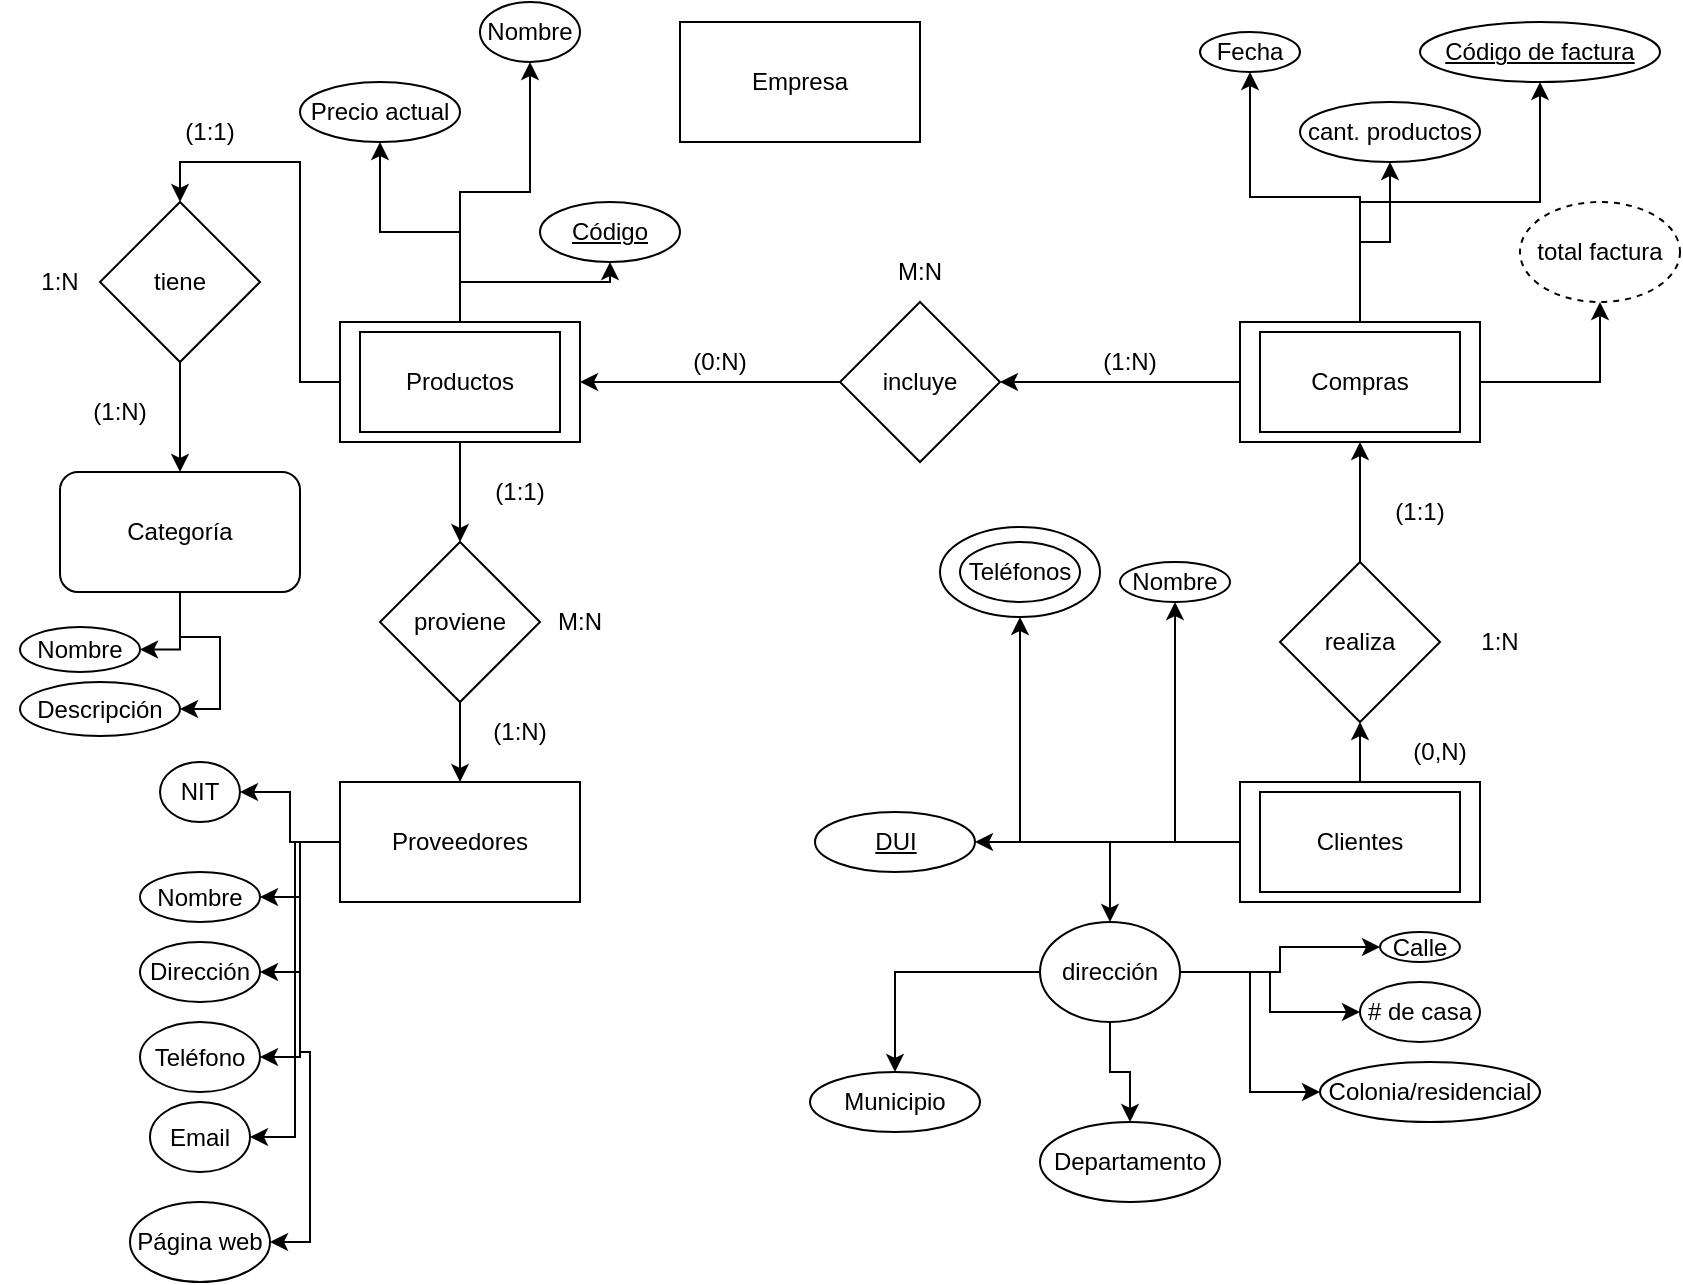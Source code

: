 <mxfile version="24.0.4" type="github">
  <diagram name="Page-1" id="BWioKoqMjTTC1tdOHrym">
    <mxGraphModel dx="1050" dy="557" grid="1" gridSize="10" guides="1" tooltips="1" connect="1" arrows="1" fold="1" page="1" pageScale="1" pageWidth="850" pageHeight="1100" math="0" shadow="0">
      <root>
        <mxCell id="0" />
        <mxCell id="1" parent="0" />
        <mxCell id="THwg99bvutExDF8B8xGS-1" value="Empresa" style="rounded=0;whiteSpace=wrap;html=1;" vertex="1" parent="1">
          <mxGeometry x="340" y="10" width="120" height="60" as="geometry" />
        </mxCell>
        <mxCell id="THwg99bvutExDF8B8xGS-23" style="edgeStyle=orthogonalEdgeStyle;rounded=0;orthogonalLoop=1;jettySize=auto;html=1;entryX=1;entryY=0.5;entryDx=0;entryDy=0;" edge="1" parent="1" source="THwg99bvutExDF8B8xGS-2" target="THwg99bvutExDF8B8xGS-19">
          <mxGeometry relative="1" as="geometry" />
        </mxCell>
        <mxCell id="THwg99bvutExDF8B8xGS-87" style="edgeStyle=orthogonalEdgeStyle;rounded=0;orthogonalLoop=1;jettySize=auto;html=1;" edge="1" parent="1" source="THwg99bvutExDF8B8xGS-2" target="THwg99bvutExDF8B8xGS-82">
          <mxGeometry relative="1" as="geometry" />
        </mxCell>
        <mxCell id="THwg99bvutExDF8B8xGS-88" style="edgeStyle=orthogonalEdgeStyle;rounded=0;orthogonalLoop=1;jettySize=auto;html=1;entryX=1;entryY=0.5;entryDx=0;entryDy=0;" edge="1" parent="1" source="THwg99bvutExDF8B8xGS-2" target="THwg99bvutExDF8B8xGS-83">
          <mxGeometry relative="1" as="geometry" />
        </mxCell>
        <mxCell id="THwg99bvutExDF8B8xGS-89" style="edgeStyle=orthogonalEdgeStyle;rounded=0;orthogonalLoop=1;jettySize=auto;html=1;entryX=1;entryY=0.5;entryDx=0;entryDy=0;" edge="1" parent="1" source="THwg99bvutExDF8B8xGS-2" target="THwg99bvutExDF8B8xGS-84">
          <mxGeometry relative="1" as="geometry" />
        </mxCell>
        <mxCell id="THwg99bvutExDF8B8xGS-90" style="edgeStyle=orthogonalEdgeStyle;rounded=0;orthogonalLoop=1;jettySize=auto;html=1;entryX=1;entryY=0.5;entryDx=0;entryDy=0;" edge="1" parent="1" source="THwg99bvutExDF8B8xGS-2" target="THwg99bvutExDF8B8xGS-85">
          <mxGeometry relative="1" as="geometry" />
        </mxCell>
        <mxCell id="THwg99bvutExDF8B8xGS-91" style="edgeStyle=orthogonalEdgeStyle;rounded=0;orthogonalLoop=1;jettySize=auto;html=1;entryX=1;entryY=0.5;entryDx=0;entryDy=0;" edge="1" parent="1" source="THwg99bvutExDF8B8xGS-2" target="THwg99bvutExDF8B8xGS-86">
          <mxGeometry relative="1" as="geometry" />
        </mxCell>
        <mxCell id="THwg99bvutExDF8B8xGS-2" value="Proveedores" style="rounded=0;whiteSpace=wrap;html=1;" vertex="1" parent="1">
          <mxGeometry x="170" y="390" width="120" height="60" as="geometry" />
        </mxCell>
        <mxCell id="THwg99bvutExDF8B8xGS-14" style="edgeStyle=orthogonalEdgeStyle;rounded=0;orthogonalLoop=1;jettySize=auto;html=1;entryX=0.5;entryY=0;entryDx=0;entryDy=0;" edge="1" parent="1" source="THwg99bvutExDF8B8xGS-3" target="THwg99bvutExDF8B8xGS-9">
          <mxGeometry relative="1" as="geometry" />
        </mxCell>
        <mxCell id="THwg99bvutExDF8B8xGS-34" style="edgeStyle=orthogonalEdgeStyle;rounded=0;orthogonalLoop=1;jettySize=auto;html=1;entryX=0.5;entryY=1;entryDx=0;entryDy=0;" edge="1" parent="1" source="THwg99bvutExDF8B8xGS-3" target="THwg99bvutExDF8B8xGS-28">
          <mxGeometry relative="1" as="geometry" />
        </mxCell>
        <mxCell id="THwg99bvutExDF8B8xGS-72" style="edgeStyle=orthogonalEdgeStyle;rounded=0;orthogonalLoop=1;jettySize=auto;html=1;entryX=0.5;entryY=1;entryDx=0;entryDy=0;" edge="1" parent="1" source="THwg99bvutExDF8B8xGS-3" target="THwg99bvutExDF8B8xGS-70">
          <mxGeometry relative="1" as="geometry" />
        </mxCell>
        <mxCell id="THwg99bvutExDF8B8xGS-73" style="edgeStyle=orthogonalEdgeStyle;rounded=0;orthogonalLoop=1;jettySize=auto;html=1;" edge="1" parent="1" source="THwg99bvutExDF8B8xGS-3" target="THwg99bvutExDF8B8xGS-69">
          <mxGeometry relative="1" as="geometry" />
        </mxCell>
        <mxCell id="THwg99bvutExDF8B8xGS-106" style="edgeStyle=orthogonalEdgeStyle;rounded=0;orthogonalLoop=1;jettySize=auto;html=1;entryX=0.5;entryY=0;entryDx=0;entryDy=0;" edge="1" parent="1" source="THwg99bvutExDF8B8xGS-3" target="THwg99bvutExDF8B8xGS-105">
          <mxGeometry relative="1" as="geometry" />
        </mxCell>
        <mxCell id="THwg99bvutExDF8B8xGS-3" value="Productos" style="rounded=0;whiteSpace=wrap;html=1;" vertex="1" parent="1">
          <mxGeometry x="170" y="160" width="120" height="60" as="geometry" />
        </mxCell>
        <mxCell id="THwg99bvutExDF8B8xGS-10" style="edgeStyle=orthogonalEdgeStyle;rounded=0;orthogonalLoop=1;jettySize=auto;html=1;" edge="1" parent="1" source="THwg99bvutExDF8B8xGS-4" target="THwg99bvutExDF8B8xGS-7">
          <mxGeometry relative="1" as="geometry" />
        </mxCell>
        <mxCell id="THwg99bvutExDF8B8xGS-24" style="edgeStyle=orthogonalEdgeStyle;rounded=0;orthogonalLoop=1;jettySize=auto;html=1;entryX=1;entryY=0.5;entryDx=0;entryDy=0;" edge="1" parent="1" source="THwg99bvutExDF8B8xGS-4" target="THwg99bvutExDF8B8xGS-20">
          <mxGeometry relative="1" as="geometry" />
        </mxCell>
        <mxCell id="THwg99bvutExDF8B8xGS-26" style="edgeStyle=orthogonalEdgeStyle;rounded=0;orthogonalLoop=1;jettySize=auto;html=1;" edge="1" parent="1" source="THwg99bvutExDF8B8xGS-4" target="THwg99bvutExDF8B8xGS-21">
          <mxGeometry relative="1" as="geometry" />
        </mxCell>
        <mxCell id="THwg99bvutExDF8B8xGS-55" style="edgeStyle=orthogonalEdgeStyle;rounded=0;orthogonalLoop=1;jettySize=auto;html=1;entryX=0.5;entryY=1;entryDx=0;entryDy=0;" edge="1" parent="1" source="THwg99bvutExDF8B8xGS-4" target="THwg99bvutExDF8B8xGS-54">
          <mxGeometry relative="1" as="geometry" />
        </mxCell>
        <mxCell id="THwg99bvutExDF8B8xGS-57" style="edgeStyle=orthogonalEdgeStyle;rounded=0;orthogonalLoop=1;jettySize=auto;html=1;entryX=0.5;entryY=1;entryDx=0;entryDy=0;" edge="1" parent="1" source="THwg99bvutExDF8B8xGS-4" target="THwg99bvutExDF8B8xGS-52">
          <mxGeometry relative="1" as="geometry" />
        </mxCell>
        <mxCell id="THwg99bvutExDF8B8xGS-4" value="Clientes" style="rounded=0;whiteSpace=wrap;html=1;" vertex="1" parent="1">
          <mxGeometry x="620" y="390" width="120" height="60" as="geometry" />
        </mxCell>
        <mxCell id="THwg99bvutExDF8B8xGS-12" style="edgeStyle=orthogonalEdgeStyle;rounded=0;orthogonalLoop=1;jettySize=auto;html=1;entryX=1;entryY=0.5;entryDx=0;entryDy=0;" edge="1" parent="1" source="THwg99bvutExDF8B8xGS-5" target="THwg99bvutExDF8B8xGS-8">
          <mxGeometry relative="1" as="geometry" />
        </mxCell>
        <mxCell id="THwg99bvutExDF8B8xGS-37" style="edgeStyle=orthogonalEdgeStyle;rounded=0;orthogonalLoop=1;jettySize=auto;html=1;entryX=0.5;entryY=1;entryDx=0;entryDy=0;" edge="1" parent="1" source="THwg99bvutExDF8B8xGS-5" target="THwg99bvutExDF8B8xGS-35">
          <mxGeometry relative="1" as="geometry" />
        </mxCell>
        <mxCell id="THwg99bvutExDF8B8xGS-39" style="edgeStyle=orthogonalEdgeStyle;rounded=0;orthogonalLoop=1;jettySize=auto;html=1;entryX=0.5;entryY=1;entryDx=0;entryDy=0;" edge="1" parent="1" source="THwg99bvutExDF8B8xGS-5" target="THwg99bvutExDF8B8xGS-36">
          <mxGeometry relative="1" as="geometry" />
        </mxCell>
        <mxCell id="THwg99bvutExDF8B8xGS-48" style="edgeStyle=orthogonalEdgeStyle;rounded=0;orthogonalLoop=1;jettySize=auto;html=1;entryX=0.5;entryY=1;entryDx=0;entryDy=0;" edge="1" parent="1" source="THwg99bvutExDF8B8xGS-5" target="THwg99bvutExDF8B8xGS-47">
          <mxGeometry relative="1" as="geometry" />
        </mxCell>
        <mxCell id="THwg99bvutExDF8B8xGS-50" style="edgeStyle=orthogonalEdgeStyle;rounded=0;orthogonalLoop=1;jettySize=auto;html=1;entryX=0.5;entryY=1;entryDx=0;entryDy=0;" edge="1" parent="1" source="THwg99bvutExDF8B8xGS-5" target="THwg99bvutExDF8B8xGS-45">
          <mxGeometry relative="1" as="geometry" />
        </mxCell>
        <mxCell id="THwg99bvutExDF8B8xGS-5" value="Compras" style="rounded=0;whiteSpace=wrap;html=1;" vertex="1" parent="1">
          <mxGeometry x="620" y="160" width="120" height="60" as="geometry" />
        </mxCell>
        <mxCell id="THwg99bvutExDF8B8xGS-11" style="edgeStyle=orthogonalEdgeStyle;rounded=0;orthogonalLoop=1;jettySize=auto;html=1;entryX=0.5;entryY=1;entryDx=0;entryDy=0;" edge="1" parent="1" source="THwg99bvutExDF8B8xGS-7" target="THwg99bvutExDF8B8xGS-5">
          <mxGeometry relative="1" as="geometry" />
        </mxCell>
        <mxCell id="THwg99bvutExDF8B8xGS-7" value="realiza" style="rhombus;whiteSpace=wrap;html=1;" vertex="1" parent="1">
          <mxGeometry x="640" y="280" width="80" height="80" as="geometry" />
        </mxCell>
        <mxCell id="THwg99bvutExDF8B8xGS-13" style="edgeStyle=orthogonalEdgeStyle;rounded=0;orthogonalLoop=1;jettySize=auto;html=1;entryX=1;entryY=0.5;entryDx=0;entryDy=0;" edge="1" parent="1" source="THwg99bvutExDF8B8xGS-8" target="THwg99bvutExDF8B8xGS-3">
          <mxGeometry relative="1" as="geometry" />
        </mxCell>
        <mxCell id="THwg99bvutExDF8B8xGS-8" value="incluye" style="rhombus;whiteSpace=wrap;html=1;" vertex="1" parent="1">
          <mxGeometry x="420" y="150" width="80" height="80" as="geometry" />
        </mxCell>
        <mxCell id="THwg99bvutExDF8B8xGS-15" style="edgeStyle=orthogonalEdgeStyle;rounded=0;orthogonalLoop=1;jettySize=auto;html=1;entryX=0.5;entryY=0;entryDx=0;entryDy=0;" edge="1" parent="1" source="THwg99bvutExDF8B8xGS-9" target="THwg99bvutExDF8B8xGS-2">
          <mxGeometry relative="1" as="geometry" />
        </mxCell>
        <mxCell id="THwg99bvutExDF8B8xGS-9" value="proviene" style="rhombus;whiteSpace=wrap;html=1;" vertex="1" parent="1">
          <mxGeometry x="190" y="270" width="80" height="80" as="geometry" />
        </mxCell>
        <mxCell id="THwg99bvutExDF8B8xGS-16" value="" style="rounded=0;whiteSpace=wrap;html=1;fillColor=none;" vertex="1" parent="1">
          <mxGeometry x="180" y="165" width="100" height="50" as="geometry" />
        </mxCell>
        <mxCell id="THwg99bvutExDF8B8xGS-17" value="" style="rounded=0;whiteSpace=wrap;html=1;fillColor=none;" vertex="1" parent="1">
          <mxGeometry x="630" y="165" width="100" height="50" as="geometry" />
        </mxCell>
        <mxCell id="THwg99bvutExDF8B8xGS-18" value="" style="rounded=0;whiteSpace=wrap;html=1;fillColor=none;" vertex="1" parent="1">
          <mxGeometry x="630" y="395" width="100" height="50" as="geometry" />
        </mxCell>
        <mxCell id="THwg99bvutExDF8B8xGS-19" value="NIT" style="ellipse;whiteSpace=wrap;html=1;" vertex="1" parent="1">
          <mxGeometry x="80" y="380" width="40" height="30" as="geometry" />
        </mxCell>
        <mxCell id="THwg99bvutExDF8B8xGS-20" value="&lt;u&gt;DUI&lt;/u&gt;" style="ellipse;whiteSpace=wrap;html=1;" vertex="1" parent="1">
          <mxGeometry x="407.5" y="405" width="80" height="30" as="geometry" />
        </mxCell>
        <mxCell id="THwg99bvutExDF8B8xGS-62" style="edgeStyle=orthogonalEdgeStyle;rounded=0;orthogonalLoop=1;jettySize=auto;html=1;entryX=0.5;entryY=0;entryDx=0;entryDy=0;" edge="1" parent="1" source="THwg99bvutExDF8B8xGS-21" target="THwg99bvutExDF8B8xGS-61">
          <mxGeometry relative="1" as="geometry" />
        </mxCell>
        <mxCell id="THwg99bvutExDF8B8xGS-63" style="edgeStyle=orthogonalEdgeStyle;rounded=0;orthogonalLoop=1;jettySize=auto;html=1;entryX=0.5;entryY=0;entryDx=0;entryDy=0;" edge="1" parent="1" source="THwg99bvutExDF8B8xGS-21" target="THwg99bvutExDF8B8xGS-60">
          <mxGeometry relative="1" as="geometry" />
        </mxCell>
        <mxCell id="THwg99bvutExDF8B8xGS-64" style="edgeStyle=orthogonalEdgeStyle;rounded=0;orthogonalLoop=1;jettySize=auto;html=1;entryX=0;entryY=0.5;entryDx=0;entryDy=0;" edge="1" parent="1" source="THwg99bvutExDF8B8xGS-21" target="THwg99bvutExDF8B8xGS-58">
          <mxGeometry relative="1" as="geometry" />
        </mxCell>
        <mxCell id="THwg99bvutExDF8B8xGS-66" style="edgeStyle=orthogonalEdgeStyle;rounded=0;orthogonalLoop=1;jettySize=auto;html=1;entryX=0;entryY=0.5;entryDx=0;entryDy=0;" edge="1" parent="1" source="THwg99bvutExDF8B8xGS-21" target="THwg99bvutExDF8B8xGS-59">
          <mxGeometry relative="1" as="geometry" />
        </mxCell>
        <mxCell id="THwg99bvutExDF8B8xGS-67" style="edgeStyle=orthogonalEdgeStyle;rounded=0;orthogonalLoop=1;jettySize=auto;html=1;entryX=0;entryY=0.5;entryDx=0;entryDy=0;" edge="1" parent="1" source="THwg99bvutExDF8B8xGS-21" target="THwg99bvutExDF8B8xGS-22">
          <mxGeometry relative="1" as="geometry" />
        </mxCell>
        <mxCell id="THwg99bvutExDF8B8xGS-21" value="dirección" style="ellipse;whiteSpace=wrap;html=1;" vertex="1" parent="1">
          <mxGeometry x="520" y="460" width="70" height="50" as="geometry" />
        </mxCell>
        <mxCell id="THwg99bvutExDF8B8xGS-22" value="Colonia/residencial" style="ellipse;whiteSpace=wrap;html=1;" vertex="1" parent="1">
          <mxGeometry x="660" y="530" width="110" height="30" as="geometry" />
        </mxCell>
        <mxCell id="THwg99bvutExDF8B8xGS-28" value="Código" style="ellipse;whiteSpace=wrap;html=1;fontStyle=4" vertex="1" parent="1">
          <mxGeometry x="270" y="100" width="70" height="30" as="geometry" />
        </mxCell>
        <mxCell id="THwg99bvutExDF8B8xGS-35" value="Fecha" style="ellipse;whiteSpace=wrap;html=1;" vertex="1" parent="1">
          <mxGeometry x="600" y="15" width="50" height="20" as="geometry" />
        </mxCell>
        <mxCell id="THwg99bvutExDF8B8xGS-36" value="total factura" style="ellipse;whiteSpace=wrap;html=1;dashed=1;" vertex="1" parent="1">
          <mxGeometry x="760" y="100" width="80" height="50" as="geometry" />
        </mxCell>
        <mxCell id="THwg99bvutExDF8B8xGS-45" value="Código de factura" style="ellipse;whiteSpace=wrap;html=1;fontStyle=4" vertex="1" parent="1">
          <mxGeometry x="710" y="10" width="120" height="30" as="geometry" />
        </mxCell>
        <mxCell id="THwg99bvutExDF8B8xGS-47" value="cant. productos" style="ellipse;whiteSpace=wrap;html=1;" vertex="1" parent="1">
          <mxGeometry x="650" y="50" width="90" height="30" as="geometry" />
        </mxCell>
        <mxCell id="THwg99bvutExDF8B8xGS-52" value="Nombre" style="ellipse;whiteSpace=wrap;html=1;" vertex="1" parent="1">
          <mxGeometry x="560" y="280" width="55" height="20" as="geometry" />
        </mxCell>
        <mxCell id="THwg99bvutExDF8B8xGS-53" value="Teléfonos" style="ellipse;whiteSpace=wrap;html=1;" vertex="1" parent="1">
          <mxGeometry x="480" y="270" width="60" height="30" as="geometry" />
        </mxCell>
        <mxCell id="THwg99bvutExDF8B8xGS-54" value="" style="ellipse;whiteSpace=wrap;html=1;fontColor=default;fillColor=none;" vertex="1" parent="1">
          <mxGeometry x="470" y="262.5" width="80" height="45" as="geometry" />
        </mxCell>
        <mxCell id="THwg99bvutExDF8B8xGS-58" value="Calle" style="ellipse;whiteSpace=wrap;html=1;" vertex="1" parent="1">
          <mxGeometry x="690" y="465" width="40" height="15" as="geometry" />
        </mxCell>
        <mxCell id="THwg99bvutExDF8B8xGS-59" value="# de casa" style="ellipse;whiteSpace=wrap;html=1;" vertex="1" parent="1">
          <mxGeometry x="680" y="490" width="60" height="30" as="geometry" />
        </mxCell>
        <mxCell id="THwg99bvutExDF8B8xGS-60" value="Municipio" style="ellipse;whiteSpace=wrap;html=1;" vertex="1" parent="1">
          <mxGeometry x="405" y="535" width="85" height="30" as="geometry" />
        </mxCell>
        <mxCell id="THwg99bvutExDF8B8xGS-61" value="Departamento" style="ellipse;whiteSpace=wrap;html=1;" vertex="1" parent="1">
          <mxGeometry x="520" y="560" width="90" height="40" as="geometry" />
        </mxCell>
        <mxCell id="THwg99bvutExDF8B8xGS-69" value="Nombre" style="ellipse;whiteSpace=wrap;html=1;" vertex="1" parent="1">
          <mxGeometry x="240" width="50" height="30" as="geometry" />
        </mxCell>
        <mxCell id="THwg99bvutExDF8B8xGS-70" value="Precio actual" style="ellipse;whiteSpace=wrap;html=1;" vertex="1" parent="1">
          <mxGeometry x="150" y="40" width="80" height="30" as="geometry" />
        </mxCell>
        <mxCell id="THwg99bvutExDF8B8xGS-76" value="Nombre" style="ellipse;whiteSpace=wrap;html=1;" vertex="1" parent="1">
          <mxGeometry x="10" y="312.5" width="60" height="22.5" as="geometry" />
        </mxCell>
        <mxCell id="THwg99bvutExDF8B8xGS-79" value="Descripción" style="ellipse;whiteSpace=wrap;html=1;" vertex="1" parent="1">
          <mxGeometry x="10" y="340" width="80" height="27" as="geometry" />
        </mxCell>
        <mxCell id="THwg99bvutExDF8B8xGS-82" value="Nombre" style="ellipse;whiteSpace=wrap;html=1;" vertex="1" parent="1">
          <mxGeometry x="70" y="435" width="60" height="25" as="geometry" />
        </mxCell>
        <mxCell id="THwg99bvutExDF8B8xGS-83" value="Dirección" style="ellipse;whiteSpace=wrap;html=1;" vertex="1" parent="1">
          <mxGeometry x="70" y="470" width="60" height="30" as="geometry" />
        </mxCell>
        <mxCell id="THwg99bvutExDF8B8xGS-84" value="Teléfono" style="ellipse;whiteSpace=wrap;html=1;" vertex="1" parent="1">
          <mxGeometry x="70" y="510" width="60" height="35" as="geometry" />
        </mxCell>
        <mxCell id="THwg99bvutExDF8B8xGS-85" value="Email" style="ellipse;whiteSpace=wrap;html=1;" vertex="1" parent="1">
          <mxGeometry x="75" y="550" width="50" height="35" as="geometry" />
        </mxCell>
        <mxCell id="THwg99bvutExDF8B8xGS-86" value="Página web" style="ellipse;whiteSpace=wrap;html=1;" vertex="1" parent="1">
          <mxGeometry x="65" y="600" width="70" height="40" as="geometry" />
        </mxCell>
        <mxCell id="THwg99bvutExDF8B8xGS-92" value="1:N" style="text;html=1;align=center;verticalAlign=middle;whiteSpace=wrap;rounded=0;" vertex="1" parent="1">
          <mxGeometry x="720" y="305" width="60" height="30" as="geometry" />
        </mxCell>
        <mxCell id="THwg99bvutExDF8B8xGS-93" value="M:N" style="text;html=1;align=center;verticalAlign=middle;whiteSpace=wrap;rounded=0;" vertex="1" parent="1">
          <mxGeometry x="430" y="120" width="60" height="30" as="geometry" />
        </mxCell>
        <mxCell id="THwg99bvutExDF8B8xGS-94" value="M:N" style="text;html=1;align=center;verticalAlign=middle;whiteSpace=wrap;rounded=0;" vertex="1" parent="1">
          <mxGeometry x="260" y="295" width="60" height="30" as="geometry" />
        </mxCell>
        <mxCell id="THwg99bvutExDF8B8xGS-102" style="edgeStyle=orthogonalEdgeStyle;rounded=0;orthogonalLoop=1;jettySize=auto;html=1;entryX=1;entryY=0.5;entryDx=0;entryDy=0;" edge="1" parent="1" source="THwg99bvutExDF8B8xGS-96" target="THwg99bvutExDF8B8xGS-79">
          <mxGeometry relative="1" as="geometry" />
        </mxCell>
        <mxCell id="THwg99bvutExDF8B8xGS-103" style="edgeStyle=orthogonalEdgeStyle;rounded=0;orthogonalLoop=1;jettySize=auto;html=1;entryX=1;entryY=0.5;entryDx=0;entryDy=0;" edge="1" parent="1" source="THwg99bvutExDF8B8xGS-96" target="THwg99bvutExDF8B8xGS-76">
          <mxGeometry relative="1" as="geometry" />
        </mxCell>
        <mxCell id="THwg99bvutExDF8B8xGS-96" value="Categoría" style="rounded=1;whiteSpace=wrap;html=1;" vertex="1" parent="1">
          <mxGeometry x="30" y="235" width="120" height="60" as="geometry" />
        </mxCell>
        <mxCell id="THwg99bvutExDF8B8xGS-110" style="edgeStyle=orthogonalEdgeStyle;rounded=0;orthogonalLoop=1;jettySize=auto;html=1;entryX=0.5;entryY=0;entryDx=0;entryDy=0;" edge="1" parent="1" source="THwg99bvutExDF8B8xGS-105" target="THwg99bvutExDF8B8xGS-96">
          <mxGeometry relative="1" as="geometry" />
        </mxCell>
        <mxCell id="THwg99bvutExDF8B8xGS-105" value="tiene" style="rhombus;whiteSpace=wrap;html=1;" vertex="1" parent="1">
          <mxGeometry x="50" y="100" width="80" height="80" as="geometry" />
        </mxCell>
        <mxCell id="THwg99bvutExDF8B8xGS-111" value="(0,N)" style="text;html=1;align=center;verticalAlign=middle;whiteSpace=wrap;rounded=0;" vertex="1" parent="1">
          <mxGeometry x="690" y="360" width="60" height="30" as="geometry" />
        </mxCell>
        <mxCell id="THwg99bvutExDF8B8xGS-112" value="(1:1)" style="text;html=1;align=center;verticalAlign=middle;whiteSpace=wrap;rounded=0;" vertex="1" parent="1">
          <mxGeometry x="680" y="240" width="60" height="30" as="geometry" />
        </mxCell>
        <mxCell id="THwg99bvutExDF8B8xGS-113" value="(1:N)" style="text;html=1;align=center;verticalAlign=middle;whiteSpace=wrap;rounded=0;" vertex="1" parent="1">
          <mxGeometry x="535" y="165" width="60" height="30" as="geometry" />
        </mxCell>
        <mxCell id="THwg99bvutExDF8B8xGS-114" value="(0:N)" style="text;html=1;align=center;verticalAlign=middle;whiteSpace=wrap;rounded=0;" vertex="1" parent="1">
          <mxGeometry x="330" y="165" width="60" height="30" as="geometry" />
        </mxCell>
        <mxCell id="THwg99bvutExDF8B8xGS-115" value="(1:1)" style="text;html=1;align=center;verticalAlign=middle;whiteSpace=wrap;rounded=0;" vertex="1" parent="1">
          <mxGeometry x="230" y="230" width="60" height="30" as="geometry" />
        </mxCell>
        <mxCell id="THwg99bvutExDF8B8xGS-116" value="(1:N)" style="text;html=1;align=center;verticalAlign=middle;whiteSpace=wrap;rounded=0;" vertex="1" parent="1">
          <mxGeometry x="230" y="350" width="60" height="30" as="geometry" />
        </mxCell>
        <mxCell id="THwg99bvutExDF8B8xGS-117" value="1:N" style="text;html=1;align=center;verticalAlign=middle;whiteSpace=wrap;rounded=0;" vertex="1" parent="1">
          <mxGeometry y="125" width="60" height="30" as="geometry" />
        </mxCell>
        <mxCell id="THwg99bvutExDF8B8xGS-118" value="(1:1)" style="text;html=1;align=center;verticalAlign=middle;whiteSpace=wrap;rounded=0;" vertex="1" parent="1">
          <mxGeometry x="75" y="50" width="60" height="30" as="geometry" />
        </mxCell>
        <mxCell id="THwg99bvutExDF8B8xGS-120" value="(1:N)" style="text;html=1;align=center;verticalAlign=middle;whiteSpace=wrap;rounded=0;" vertex="1" parent="1">
          <mxGeometry x="30" y="190" width="60" height="30" as="geometry" />
        </mxCell>
      </root>
    </mxGraphModel>
  </diagram>
</mxfile>
